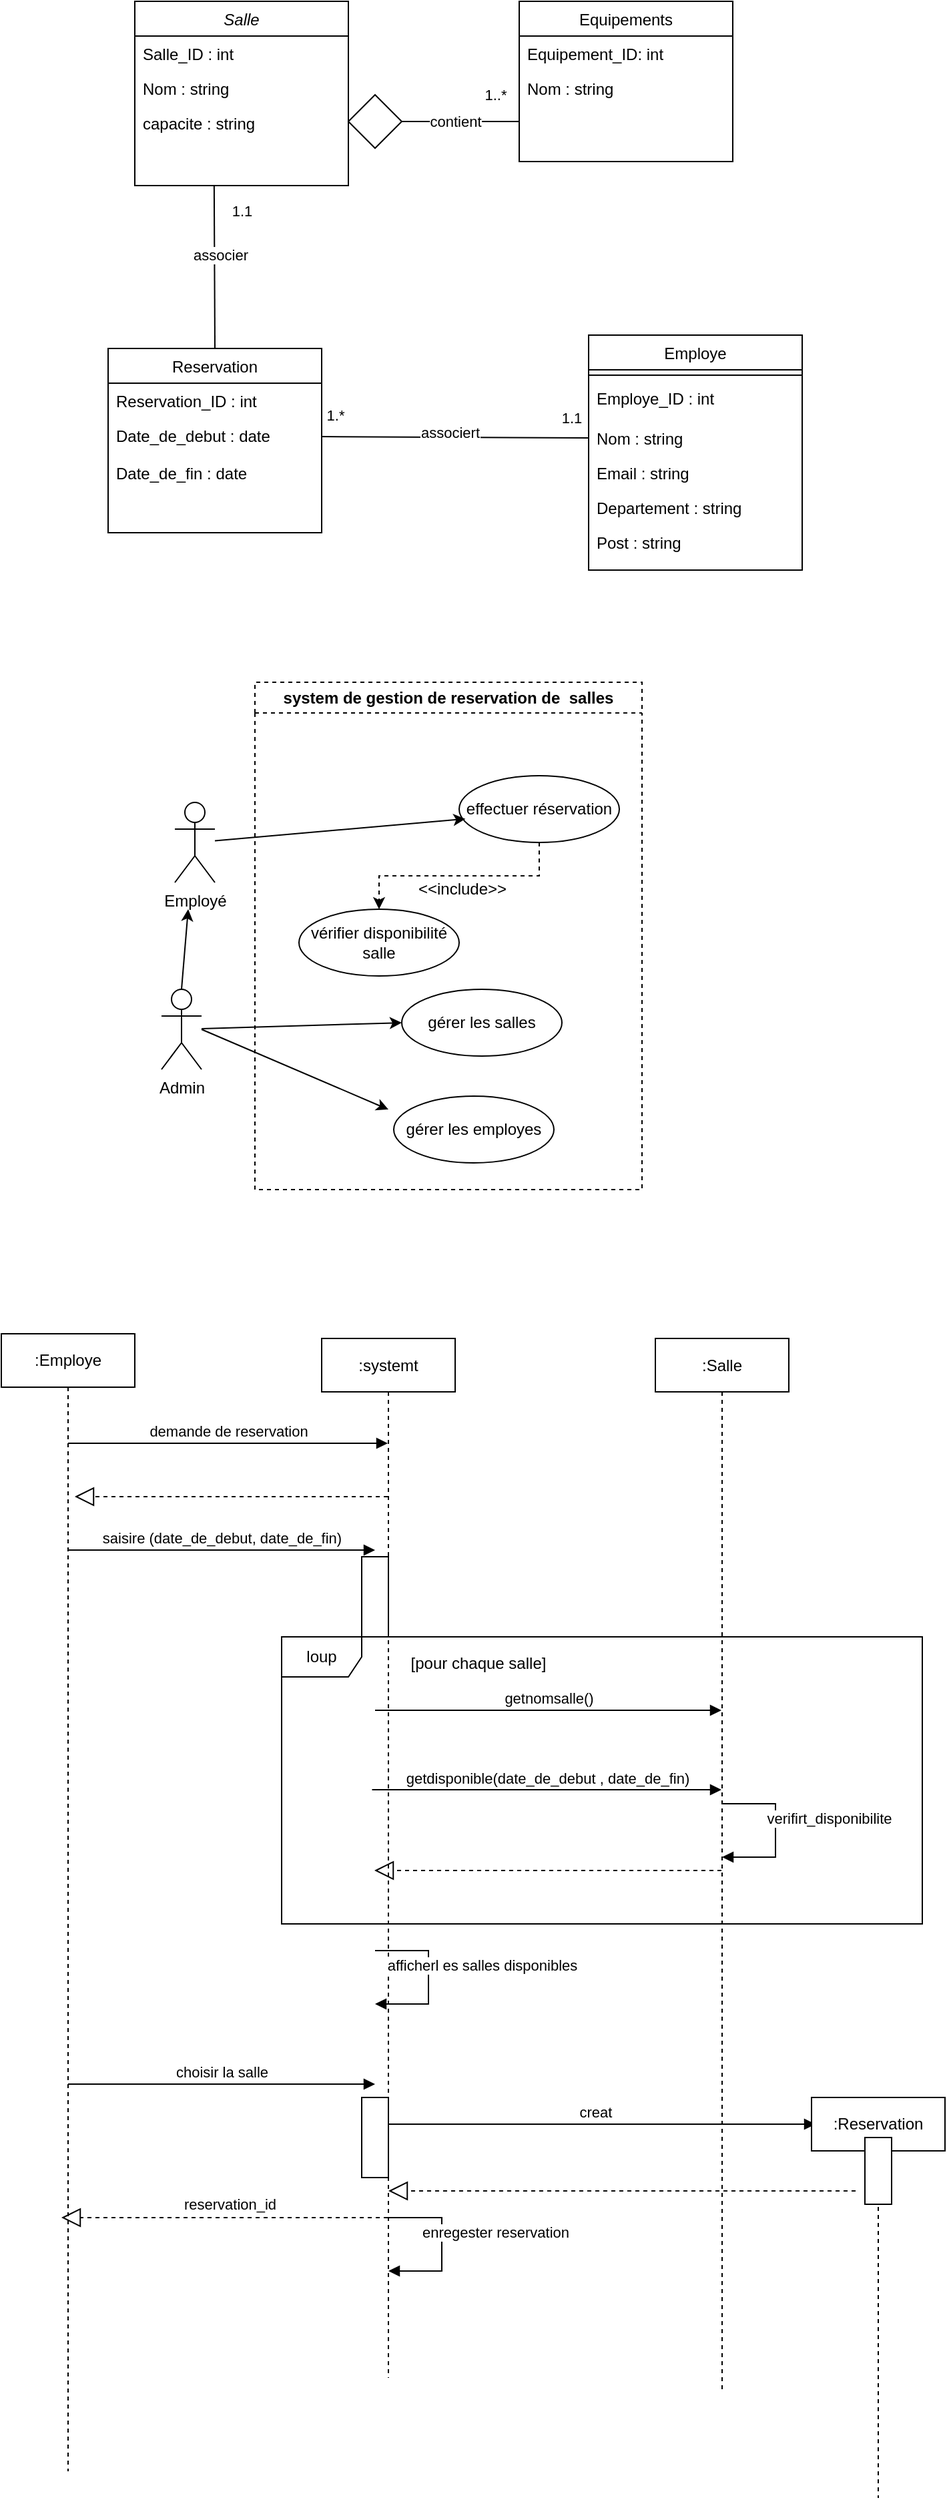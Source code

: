 <mxfile version="22.1.3" type="github">
  <diagram id="C5RBs43oDa-KdzZeNtuy" name="Page-1">
    <mxGraphModel dx="1434" dy="784" grid="1" gridSize="10" guides="1" tooltips="1" connect="1" arrows="1" fold="1" page="1" pageScale="1" pageWidth="1654" pageHeight="2336" math="0" shadow="0">
      <root>
        <mxCell id="WIyWlLk6GJQsqaUBKTNV-0" />
        <mxCell id="WIyWlLk6GJQsqaUBKTNV-1" parent="WIyWlLk6GJQsqaUBKTNV-0" />
        <mxCell id="zkfFHV4jXpPFQw0GAbJ--0" value="Salle" style="swimlane;fontStyle=2;align=center;verticalAlign=top;childLayout=stackLayout;horizontal=1;startSize=26;horizontalStack=0;resizeParent=1;resizeLast=0;collapsible=1;marginBottom=0;rounded=0;shadow=0;strokeWidth=1;" parent="WIyWlLk6GJQsqaUBKTNV-1" vertex="1">
          <mxGeometry x="220" y="120" width="160" height="138" as="geometry">
            <mxRectangle x="230" y="140" width="160" height="26" as="alternateBounds" />
          </mxGeometry>
        </mxCell>
        <mxCell id="zkfFHV4jXpPFQw0GAbJ--1" value="Salle_ID : int" style="text;align=left;verticalAlign=top;spacingLeft=4;spacingRight=4;overflow=hidden;rotatable=0;points=[[0,0.5],[1,0.5]];portConstraint=eastwest;" parent="zkfFHV4jXpPFQw0GAbJ--0" vertex="1">
          <mxGeometry y="26" width="160" height="26" as="geometry" />
        </mxCell>
        <mxCell id="zkfFHV4jXpPFQw0GAbJ--3" value="Nom : string" style="text;align=left;verticalAlign=top;spacingLeft=4;spacingRight=4;overflow=hidden;rotatable=0;points=[[0,0.5],[1,0.5]];portConstraint=eastwest;rounded=0;shadow=0;html=0;" parent="zkfFHV4jXpPFQw0GAbJ--0" vertex="1">
          <mxGeometry y="52" width="160" height="26" as="geometry" />
        </mxCell>
        <mxCell id="zkfFHV4jXpPFQw0GAbJ--5" value="capacite : string" style="text;align=left;verticalAlign=top;spacingLeft=4;spacingRight=4;overflow=hidden;rotatable=0;points=[[0,0.5],[1,0.5]];portConstraint=eastwest;" parent="zkfFHV4jXpPFQw0GAbJ--0" vertex="1">
          <mxGeometry y="78" width="160" height="26" as="geometry" />
        </mxCell>
        <mxCell id="zkfFHV4jXpPFQw0GAbJ--6" value="Reservation" style="swimlane;fontStyle=0;align=center;verticalAlign=top;childLayout=stackLayout;horizontal=1;startSize=26;horizontalStack=0;resizeParent=1;resizeLast=0;collapsible=1;marginBottom=0;rounded=0;shadow=0;strokeWidth=1;" parent="WIyWlLk6GJQsqaUBKTNV-1" vertex="1">
          <mxGeometry x="200" y="380" width="160" height="138" as="geometry">
            <mxRectangle x="130" y="380" width="160" height="26" as="alternateBounds" />
          </mxGeometry>
        </mxCell>
        <mxCell id="zkfFHV4jXpPFQw0GAbJ--7" value="Reservation_ID : int" style="text;align=left;verticalAlign=top;spacingLeft=4;spacingRight=4;overflow=hidden;rotatable=0;points=[[0,0.5],[1,0.5]];portConstraint=eastwest;" parent="zkfFHV4jXpPFQw0GAbJ--6" vertex="1">
          <mxGeometry y="26" width="160" height="26" as="geometry" />
        </mxCell>
        <mxCell id="zkfFHV4jXpPFQw0GAbJ--8" value="Date_de_debut : date" style="text;align=left;verticalAlign=top;spacingLeft=4;spacingRight=4;overflow=hidden;rotatable=0;points=[[0,0.5],[1,0.5]];portConstraint=eastwest;rounded=0;shadow=0;html=0;" parent="zkfFHV4jXpPFQw0GAbJ--6" vertex="1">
          <mxGeometry y="52" width="160" height="28" as="geometry" />
        </mxCell>
        <mxCell id="oUa_C6hBDwQFbahWpZWg-20" value="Date_de_fin : date" style="text;align=left;verticalAlign=top;spacingLeft=4;spacingRight=4;overflow=hidden;rotatable=0;points=[[0,0.5],[1,0.5]];portConstraint=eastwest;rounded=0;shadow=0;html=0;" parent="zkfFHV4jXpPFQw0GAbJ--6" vertex="1">
          <mxGeometry y="80" width="160" height="28" as="geometry" />
        </mxCell>
        <mxCell id="zkfFHV4jXpPFQw0GAbJ--13" value="Employe" style="swimlane;fontStyle=0;align=center;verticalAlign=top;childLayout=stackLayout;horizontal=1;startSize=26;horizontalStack=0;resizeParent=1;resizeLast=0;collapsible=1;marginBottom=0;rounded=0;shadow=0;strokeWidth=1;" parent="WIyWlLk6GJQsqaUBKTNV-1" vertex="1">
          <mxGeometry x="560" y="370" width="160" height="176" as="geometry">
            <mxRectangle x="340" y="380" width="170" height="26" as="alternateBounds" />
          </mxGeometry>
        </mxCell>
        <mxCell id="zkfFHV4jXpPFQw0GAbJ--15" value="" style="line;html=1;strokeWidth=1;align=left;verticalAlign=middle;spacingTop=-1;spacingLeft=3;spacingRight=3;rotatable=0;labelPosition=right;points=[];portConstraint=eastwest;" parent="zkfFHV4jXpPFQw0GAbJ--13" vertex="1">
          <mxGeometry y="26" width="160" height="8" as="geometry" />
        </mxCell>
        <mxCell id="zkfFHV4jXpPFQw0GAbJ--14" value="Employe_ID : int" style="text;align=left;verticalAlign=top;spacingLeft=4;spacingRight=4;overflow=hidden;rotatable=0;points=[[0,0.5],[1,0.5]];portConstraint=eastwest;" parent="zkfFHV4jXpPFQw0GAbJ--13" vertex="1">
          <mxGeometry y="34" width="160" height="30" as="geometry" />
        </mxCell>
        <mxCell id="oUa_C6hBDwQFbahWpZWg-21" value="Nom : string" style="text;align=left;verticalAlign=top;spacingLeft=4;spacingRight=4;overflow=hidden;rotatable=0;points=[[0,0.5],[1,0.5]];portConstraint=eastwest;" parent="zkfFHV4jXpPFQw0GAbJ--13" vertex="1">
          <mxGeometry y="64" width="160" height="26" as="geometry" />
        </mxCell>
        <mxCell id="oUa_C6hBDwQFbahWpZWg-23" value="Email : string" style="text;align=left;verticalAlign=top;spacingLeft=4;spacingRight=4;overflow=hidden;rotatable=0;points=[[0,0.5],[1,0.5]];portConstraint=eastwest;" parent="zkfFHV4jXpPFQw0GAbJ--13" vertex="1">
          <mxGeometry y="90" width="160" height="26" as="geometry" />
        </mxCell>
        <mxCell id="oUa_C6hBDwQFbahWpZWg-24" value="Departement : string" style="text;align=left;verticalAlign=top;spacingLeft=4;spacingRight=4;overflow=hidden;rotatable=0;points=[[0,0.5],[1,0.5]];portConstraint=eastwest;" parent="zkfFHV4jXpPFQw0GAbJ--13" vertex="1">
          <mxGeometry y="116" width="160" height="26" as="geometry" />
        </mxCell>
        <mxCell id="oUa_C6hBDwQFbahWpZWg-25" value="Post : string" style="text;align=left;verticalAlign=top;spacingLeft=4;spacingRight=4;overflow=hidden;rotatable=0;points=[[0,0.5],[1,0.5]];portConstraint=eastwest;" parent="zkfFHV4jXpPFQw0GAbJ--13" vertex="1">
          <mxGeometry y="142" width="160" height="26" as="geometry" />
        </mxCell>
        <mxCell id="zkfFHV4jXpPFQw0GAbJ--17" value="Equipements" style="swimlane;fontStyle=0;align=center;verticalAlign=top;childLayout=stackLayout;horizontal=1;startSize=26;horizontalStack=0;resizeParent=1;resizeLast=0;collapsible=1;marginBottom=0;rounded=0;shadow=0;strokeWidth=1;" parent="WIyWlLk6GJQsqaUBKTNV-1" vertex="1">
          <mxGeometry x="508" y="120" width="160" height="120" as="geometry">
            <mxRectangle x="550" y="140" width="160" height="26" as="alternateBounds" />
          </mxGeometry>
        </mxCell>
        <mxCell id="zkfFHV4jXpPFQw0GAbJ--18" value="Equipement_ID: int" style="text;align=left;verticalAlign=top;spacingLeft=4;spacingRight=4;overflow=hidden;rotatable=0;points=[[0,0.5],[1,0.5]];portConstraint=eastwest;" parent="zkfFHV4jXpPFQw0GAbJ--17" vertex="1">
          <mxGeometry y="26" width="160" height="26" as="geometry" />
        </mxCell>
        <mxCell id="zkfFHV4jXpPFQw0GAbJ--19" value="Nom : string" style="text;align=left;verticalAlign=top;spacingLeft=4;spacingRight=4;overflow=hidden;rotatable=0;points=[[0,0.5],[1,0.5]];portConstraint=eastwest;rounded=0;shadow=0;html=0;" parent="zkfFHV4jXpPFQw0GAbJ--17" vertex="1">
          <mxGeometry y="52" width="160" height="26" as="geometry" />
        </mxCell>
        <mxCell id="oUa_C6hBDwQFbahWpZWg-0" value="" style="rhombus;whiteSpace=wrap;html=1;" parent="WIyWlLk6GJQsqaUBKTNV-1" vertex="1">
          <mxGeometry x="380" y="190" width="40" height="40" as="geometry" />
        </mxCell>
        <mxCell id="oUa_C6hBDwQFbahWpZWg-1" value="" style="endArrow=none;html=1;rounded=0;entryX=1;entryY=0.5;entryDx=0;entryDy=0;" parent="WIyWlLk6GJQsqaUBKTNV-1" target="oUa_C6hBDwQFbahWpZWg-0" edge="1">
          <mxGeometry width="50" height="50" relative="1" as="geometry">
            <mxPoint x="508" y="210" as="sourcePoint" />
            <mxPoint x="430" y="210" as="targetPoint" />
            <Array as="points" />
          </mxGeometry>
        </mxCell>
        <mxCell id="oUa_C6hBDwQFbahWpZWg-5" value="contient" style="edgeLabel;html=1;align=center;verticalAlign=middle;resizable=0;points=[];" parent="oUa_C6hBDwQFbahWpZWg-1" vertex="1" connectable="0">
          <mxGeometry x="0.384" y="2" relative="1" as="geometry">
            <mxPoint x="13" y="-2" as="offset" />
          </mxGeometry>
        </mxCell>
        <mxCell id="oUa_C6hBDwQFbahWpZWg-9" value="1..*" style="edgeLabel;html=1;align=center;verticalAlign=middle;resizable=0;points=[];" parent="oUa_C6hBDwQFbahWpZWg-1" vertex="1" connectable="0">
          <mxGeometry x="-0.727" y="1" relative="1" as="geometry">
            <mxPoint x="-6" y="-21" as="offset" />
          </mxGeometry>
        </mxCell>
        <mxCell id="oUa_C6hBDwQFbahWpZWg-10" value="" style="endArrow=none;html=1;rounded=0;exitX=0.5;exitY=0;exitDx=0;exitDy=0;" parent="WIyWlLk6GJQsqaUBKTNV-1" source="zkfFHV4jXpPFQw0GAbJ--6" edge="1">
          <mxGeometry width="50" height="50" relative="1" as="geometry">
            <mxPoint x="279.44" y="340" as="sourcePoint" />
            <mxPoint x="279.44" y="258" as="targetPoint" />
          </mxGeometry>
        </mxCell>
        <mxCell id="oUa_C6hBDwQFbahWpZWg-11" value="associer" style="edgeLabel;html=1;align=center;verticalAlign=middle;resizable=0;points=[];" parent="oUa_C6hBDwQFbahWpZWg-10" vertex="1" connectable="0">
          <mxGeometry x="0.145" y="-4" relative="1" as="geometry">
            <mxPoint as="offset" />
          </mxGeometry>
        </mxCell>
        <mxCell id="oUa_C6hBDwQFbahWpZWg-12" value="1.1" style="edgeLabel;html=1;align=center;verticalAlign=middle;resizable=0;points=[];" parent="oUa_C6hBDwQFbahWpZWg-10" vertex="1" connectable="0">
          <mxGeometry x="0.692" y="4" relative="1" as="geometry">
            <mxPoint x="24" as="offset" />
          </mxGeometry>
        </mxCell>
        <mxCell id="oUa_C6hBDwQFbahWpZWg-13" value="1.*" style="edgeLabel;html=1;align=center;verticalAlign=middle;resizable=0;points=[];" parent="oUa_C6hBDwQFbahWpZWg-10" vertex="1" connectable="0">
          <mxGeometry x="-0.765" y="-2" relative="1" as="geometry">
            <mxPoint x="88" y="64" as="offset" />
          </mxGeometry>
        </mxCell>
        <mxCell id="oUa_C6hBDwQFbahWpZWg-29" value="" style="endArrow=none;html=1;rounded=0;exitX=1;exitY=0.5;exitDx=0;exitDy=0;entryX=0;entryY=0.5;entryDx=0;entryDy=0;" parent="WIyWlLk6GJQsqaUBKTNV-1" source="zkfFHV4jXpPFQw0GAbJ--8" target="oUa_C6hBDwQFbahWpZWg-21" edge="1">
          <mxGeometry width="50" height="50" relative="1" as="geometry">
            <mxPoint x="410" y="440" as="sourcePoint" />
            <mxPoint x="460" y="390" as="targetPoint" />
          </mxGeometry>
        </mxCell>
        <mxCell id="oUa_C6hBDwQFbahWpZWg-32" value="associert" style="edgeLabel;html=1;align=center;verticalAlign=middle;resizable=0;points=[];" parent="oUa_C6hBDwQFbahWpZWg-29" vertex="1" connectable="0">
          <mxGeometry x="-0.04" y="4" relative="1" as="geometry">
            <mxPoint as="offset" />
          </mxGeometry>
        </mxCell>
        <mxCell id="oUa_C6hBDwQFbahWpZWg-33" value="1.1" style="edgeLabel;html=1;align=center;verticalAlign=middle;resizable=0;points=[];" parent="WIyWlLk6GJQsqaUBKTNV-1" vertex="1" connectable="0">
          <mxGeometry x="489.996" y="359.996" as="geometry">
            <mxPoint x="57" y="72" as="offset" />
          </mxGeometry>
        </mxCell>
        <mxCell id="oUa_C6hBDwQFbahWpZWg-34" value="system de gestion de reservation de&amp;nbsp; salles" style="swimlane;whiteSpace=wrap;html=1;dashed=1;" parent="WIyWlLk6GJQsqaUBKTNV-1" vertex="1">
          <mxGeometry x="310" y="630" width="290" height="380" as="geometry" />
        </mxCell>
        <mxCell id="oUa_C6hBDwQFbahWpZWg-48" style="edgeStyle=orthogonalEdgeStyle;rounded=0;orthogonalLoop=1;jettySize=auto;html=1;exitX=0.5;exitY=1;exitDx=0;exitDy=0;entryX=0.5;entryY=0;entryDx=0;entryDy=0;dashed=1;" parent="oUa_C6hBDwQFbahWpZWg-34" source="oUa_C6hBDwQFbahWpZWg-40" target="oUa_C6hBDwQFbahWpZWg-41" edge="1">
          <mxGeometry relative="1" as="geometry" />
        </mxCell>
        <mxCell id="oUa_C6hBDwQFbahWpZWg-40" value="effectuer réservation" style="ellipse;whiteSpace=wrap;html=1;" parent="oUa_C6hBDwQFbahWpZWg-34" vertex="1">
          <mxGeometry x="153" y="70" width="120" height="50" as="geometry" />
        </mxCell>
        <mxCell id="oUa_C6hBDwQFbahWpZWg-41" value="vérifier disponibilité salle" style="ellipse;whiteSpace=wrap;html=1;" parent="oUa_C6hBDwQFbahWpZWg-34" vertex="1">
          <mxGeometry x="33" y="170" width="120" height="50" as="geometry" />
        </mxCell>
        <mxCell id="oUa_C6hBDwQFbahWpZWg-42" value="gérer les salles" style="ellipse;whiteSpace=wrap;html=1;" parent="oUa_C6hBDwQFbahWpZWg-34" vertex="1">
          <mxGeometry x="110" y="230" width="120" height="50" as="geometry" />
        </mxCell>
        <mxCell id="oUa_C6hBDwQFbahWpZWg-44" value="gérer les employes" style="ellipse;whiteSpace=wrap;html=1;" parent="oUa_C6hBDwQFbahWpZWg-34" vertex="1">
          <mxGeometry x="104" y="310" width="120" height="50" as="geometry" />
        </mxCell>
        <mxCell id="oUa_C6hBDwQFbahWpZWg-49" value="&amp;lt;&amp;lt;include&amp;gt;&amp;gt;" style="text;html=1;align=center;verticalAlign=middle;resizable=0;points=[];autosize=1;strokeColor=none;fillColor=none;" parent="oUa_C6hBDwQFbahWpZWg-34" vertex="1">
          <mxGeometry x="110" y="140" width="90" height="30" as="geometry" />
        </mxCell>
        <mxCell id="oUa_C6hBDwQFbahWpZWg-35" value="Employé" style="shape=umlActor;verticalLabelPosition=bottom;verticalAlign=top;html=1;outlineConnect=0;" parent="WIyWlLk6GJQsqaUBKTNV-1" vertex="1">
          <mxGeometry x="250" y="720" width="30" height="60" as="geometry" />
        </mxCell>
        <mxCell id="oUa_C6hBDwQFbahWpZWg-39" value="Admin" style="shape=umlActor;verticalLabelPosition=bottom;verticalAlign=top;html=1;outlineConnect=0;" parent="WIyWlLk6GJQsqaUBKTNV-1" vertex="1">
          <mxGeometry x="240" y="860" width="30" height="60" as="geometry" />
        </mxCell>
        <mxCell id="oUa_C6hBDwQFbahWpZWg-45" value="" style="endArrow=classic;html=1;rounded=0;entryX=0;entryY=0.5;entryDx=0;entryDy=0;" parent="WIyWlLk6GJQsqaUBKTNV-1" source="oUa_C6hBDwQFbahWpZWg-39" target="oUa_C6hBDwQFbahWpZWg-42" edge="1">
          <mxGeometry width="50" height="50" relative="1" as="geometry">
            <mxPoint x="618" y="880" as="sourcePoint" />
            <mxPoint x="350" y="890" as="targetPoint" />
          </mxGeometry>
        </mxCell>
        <mxCell id="oUa_C6hBDwQFbahWpZWg-46" value="" style="endArrow=classic;html=1;rounded=0;entryX=0.039;entryY=0.647;entryDx=0;entryDy=0;entryPerimeter=0;" parent="WIyWlLk6GJQsqaUBKTNV-1" source="oUa_C6hBDwQFbahWpZWg-35" target="oUa_C6hBDwQFbahWpZWg-40" edge="1">
          <mxGeometry width="50" height="50" relative="1" as="geometry">
            <mxPoint x="460" y="700" as="sourcePoint" />
            <mxPoint x="510" y="650" as="targetPoint" />
          </mxGeometry>
        </mxCell>
        <mxCell id="oUa_C6hBDwQFbahWpZWg-47" value="" style="endArrow=classic;html=1;rounded=0;" parent="WIyWlLk6GJQsqaUBKTNV-1" edge="1">
          <mxGeometry width="50" height="50" relative="1" as="geometry">
            <mxPoint x="270" y="890" as="sourcePoint" />
            <mxPoint x="410" y="950" as="targetPoint" />
          </mxGeometry>
        </mxCell>
        <mxCell id="oUa_C6hBDwQFbahWpZWg-51" value="" style="endArrow=classic;html=1;rounded=0;exitX=0.5;exitY=0;exitDx=0;exitDy=0;exitPerimeter=0;" parent="WIyWlLk6GJQsqaUBKTNV-1" source="oUa_C6hBDwQFbahWpZWg-39" edge="1">
          <mxGeometry width="50" height="50" relative="1" as="geometry">
            <mxPoint x="550" y="760" as="sourcePoint" />
            <mxPoint x="260" y="800" as="targetPoint" />
          </mxGeometry>
        </mxCell>
        <mxCell id="NV5YGoOuHQZ0cLicRWrP-4" value=":Employe" style="shape=umlLifeline;perimeter=lifelinePerimeter;whiteSpace=wrap;html=1;container=1;dropTarget=0;collapsible=0;recursiveResize=0;outlineConnect=0;portConstraint=eastwest;newEdgeStyle={&quot;curved&quot;:0,&quot;rounded&quot;:0};" vertex="1" parent="WIyWlLk6GJQsqaUBKTNV-1">
          <mxGeometry x="120" y="1118" width="100" height="852" as="geometry" />
        </mxCell>
        <mxCell id="NV5YGoOuHQZ0cLicRWrP-5" value=":systemt" style="shape=umlLifeline;perimeter=lifelinePerimeter;whiteSpace=wrap;html=1;container=1;dropTarget=0;collapsible=0;recursiveResize=0;outlineConnect=0;portConstraint=eastwest;newEdgeStyle={&quot;curved&quot;:0,&quot;rounded&quot;:0};" vertex="1" parent="WIyWlLk6GJQsqaUBKTNV-1">
          <mxGeometry x="360" y="1121.5" width="100" height="778.5" as="geometry" />
        </mxCell>
        <mxCell id="NV5YGoOuHQZ0cLicRWrP-6" value="demande de reservation" style="html=1;verticalAlign=bottom;endArrow=block;curved=0;rounded=0;" edge="1" parent="WIyWlLk6GJQsqaUBKTNV-1" target="NV5YGoOuHQZ0cLicRWrP-5">
          <mxGeometry width="80" relative="1" as="geometry">
            <mxPoint x="170" y="1200" as="sourcePoint" />
            <mxPoint x="250" y="1200" as="targetPoint" />
          </mxGeometry>
        </mxCell>
        <mxCell id="NV5YGoOuHQZ0cLicRWrP-7" value="" style="endArrow=block;dashed=1;endFill=0;endSize=12;html=1;rounded=0;" edge="1" parent="WIyWlLk6GJQsqaUBKTNV-1" source="NV5YGoOuHQZ0cLicRWrP-5">
          <mxGeometry width="160" relative="1" as="geometry">
            <mxPoint x="335.25" y="1240" as="sourcePoint" />
            <mxPoint x="175" y="1240" as="targetPoint" />
          </mxGeometry>
        </mxCell>
        <mxCell id="NV5YGoOuHQZ0cLicRWrP-8" value="saisire (date_de_debut, date_de_fin)" style="html=1;verticalAlign=bottom;endArrow=block;curved=0;rounded=0;" edge="1" parent="WIyWlLk6GJQsqaUBKTNV-1" source="NV5YGoOuHQZ0cLicRWrP-4">
          <mxGeometry width="80" relative="1" as="geometry">
            <mxPoint x="370" y="1280" as="sourcePoint" />
            <mxPoint x="400" y="1280" as="targetPoint" />
          </mxGeometry>
        </mxCell>
        <mxCell id="NV5YGoOuHQZ0cLicRWrP-9" value="" style="rounded=0;whiteSpace=wrap;html=1;" vertex="1" parent="WIyWlLk6GJQsqaUBKTNV-1">
          <mxGeometry x="390" y="1285" width="20" height="60" as="geometry" />
        </mxCell>
        <mxCell id="NV5YGoOuHQZ0cLicRWrP-12" value="loup" style="shape=umlFrame;whiteSpace=wrap;html=1;pointerEvents=0;" vertex="1" parent="WIyWlLk6GJQsqaUBKTNV-1">
          <mxGeometry x="330" y="1345" width="480" height="215" as="geometry" />
        </mxCell>
        <mxCell id="NV5YGoOuHQZ0cLicRWrP-13" value=":Salle" style="shape=umlLifeline;perimeter=lifelinePerimeter;whiteSpace=wrap;html=1;container=1;dropTarget=0;collapsible=0;recursiveResize=0;outlineConnect=0;portConstraint=eastwest;newEdgeStyle={&quot;curved&quot;:0,&quot;rounded&quot;:0};" vertex="1" parent="WIyWlLk6GJQsqaUBKTNV-1">
          <mxGeometry x="610" y="1121.5" width="100" height="788.5" as="geometry" />
        </mxCell>
        <mxCell id="NV5YGoOuHQZ0cLicRWrP-14" value="[pour chaque salle]" style="text;html=1;strokeColor=none;fillColor=none;align=center;verticalAlign=middle;whiteSpace=wrap;rounded=0;" vertex="1" parent="WIyWlLk6GJQsqaUBKTNV-1">
          <mxGeometry x="425" y="1350" width="105" height="30" as="geometry" />
        </mxCell>
        <mxCell id="NV5YGoOuHQZ0cLicRWrP-15" value="getnomsalle()" style="html=1;verticalAlign=bottom;endArrow=block;curved=0;rounded=0;" edge="1" parent="WIyWlLk6GJQsqaUBKTNV-1" target="NV5YGoOuHQZ0cLicRWrP-13">
          <mxGeometry width="80" relative="1" as="geometry">
            <mxPoint x="400" y="1400" as="sourcePoint" />
            <mxPoint x="480" y="1400" as="targetPoint" />
          </mxGeometry>
        </mxCell>
        <mxCell id="NV5YGoOuHQZ0cLicRWrP-17" value="getdisponible(date_de_debut , date_de_fin)" style="html=1;verticalAlign=bottom;endArrow=block;curved=0;rounded=0;" edge="1" parent="WIyWlLk6GJQsqaUBKTNV-1" target="NV5YGoOuHQZ0cLicRWrP-13">
          <mxGeometry width="80" relative="1" as="geometry">
            <mxPoint x="397.75" y="1459.5" as="sourcePoint" />
            <mxPoint x="652.25" y="1459.5" as="targetPoint" />
          </mxGeometry>
        </mxCell>
        <mxCell id="NV5YGoOuHQZ0cLicRWrP-19" value="" style="endArrow=block;dashed=1;endFill=0;endSize=12;html=1;rounded=0;" edge="1" parent="WIyWlLk6GJQsqaUBKTNV-1">
          <mxGeometry width="160" relative="1" as="geometry">
            <mxPoint x="659.5" y="1520" as="sourcePoint" />
            <mxPoint x="399.5" y="1520" as="targetPoint" />
            <Array as="points">
              <mxPoint x="490" y="1520" />
            </Array>
          </mxGeometry>
        </mxCell>
        <mxCell id="NV5YGoOuHQZ0cLicRWrP-23" value="verifirt_disponibilite" style="html=1;verticalAlign=bottom;endArrow=block;curved=0;rounded=0;" edge="1" parent="WIyWlLk6GJQsqaUBKTNV-1" source="NV5YGoOuHQZ0cLicRWrP-13" target="NV5YGoOuHQZ0cLicRWrP-13">
          <mxGeometry y="40" width="80" relative="1" as="geometry">
            <mxPoint x="660" y="1480" as="sourcePoint" />
            <mxPoint x="740" y="1480" as="targetPoint" />
            <Array as="points">
              <mxPoint x="700" y="1470" />
              <mxPoint x="700" y="1480" />
              <mxPoint x="700" y="1510" />
              <mxPoint x="670" y="1510" />
            </Array>
            <mxPoint as="offset" />
          </mxGeometry>
        </mxCell>
        <mxCell id="NV5YGoOuHQZ0cLicRWrP-24" value="afficherl es salles disponibles" style="html=1;verticalAlign=bottom;endArrow=block;curved=0;rounded=0;" edge="1" parent="WIyWlLk6GJQsqaUBKTNV-1">
          <mxGeometry y="40" width="80" relative="1" as="geometry">
            <mxPoint x="400" y="1580" as="sourcePoint" />
            <mxPoint x="400" y="1620" as="targetPoint" />
            <Array as="points">
              <mxPoint x="440" y="1580" />
              <mxPoint x="440" y="1590" />
              <mxPoint x="440" y="1620" />
              <mxPoint x="410" y="1620" />
            </Array>
            <mxPoint as="offset" />
          </mxGeometry>
        </mxCell>
        <mxCell id="NV5YGoOuHQZ0cLicRWrP-26" value="choisir la salle" style="html=1;verticalAlign=bottom;endArrow=block;curved=0;rounded=0;" edge="1" parent="WIyWlLk6GJQsqaUBKTNV-1">
          <mxGeometry width="80" relative="1" as="geometry">
            <mxPoint x="170" y="1680" as="sourcePoint" />
            <mxPoint x="400" y="1680" as="targetPoint" />
          </mxGeometry>
        </mxCell>
        <mxCell id="NV5YGoOuHQZ0cLicRWrP-27" value="creat" style="html=1;verticalAlign=bottom;endArrow=block;curved=0;rounded=0;" edge="1" parent="WIyWlLk6GJQsqaUBKTNV-1">
          <mxGeometry width="80" relative="1" as="geometry">
            <mxPoint x="400" y="1710" as="sourcePoint" />
            <mxPoint x="730" y="1710" as="targetPoint" />
          </mxGeometry>
        </mxCell>
        <mxCell id="NV5YGoOuHQZ0cLicRWrP-28" value=":Reservation" style="shape=umlLifeline;perimeter=lifelinePerimeter;whiteSpace=wrap;html=1;container=1;dropTarget=0;collapsible=0;recursiveResize=0;outlineConnect=0;portConstraint=eastwest;newEdgeStyle={&quot;curved&quot;:0,&quot;rounded&quot;:0};" vertex="1" parent="WIyWlLk6GJQsqaUBKTNV-1">
          <mxGeometry x="727" y="1690" width="100" height="300" as="geometry" />
        </mxCell>
        <mxCell id="NV5YGoOuHQZ0cLicRWrP-29" value="" style="rounded=0;whiteSpace=wrap;html=1;" vertex="1" parent="WIyWlLk6GJQsqaUBKTNV-1">
          <mxGeometry x="767" y="1720" width="20" height="50" as="geometry" />
        </mxCell>
        <mxCell id="NV5YGoOuHQZ0cLicRWrP-30" value="" style="rounded=0;whiteSpace=wrap;html=1;" vertex="1" parent="WIyWlLk6GJQsqaUBKTNV-1">
          <mxGeometry x="390" y="1690" width="20" height="60" as="geometry" />
        </mxCell>
        <mxCell id="NV5YGoOuHQZ0cLicRWrP-32" value="" style="endArrow=block;dashed=1;endFill=0;endSize=12;html=1;rounded=0;" edge="1" parent="WIyWlLk6GJQsqaUBKTNV-1" target="NV5YGoOuHQZ0cLicRWrP-5">
          <mxGeometry width="160" relative="1" as="geometry">
            <mxPoint x="760" y="1760" as="sourcePoint" />
            <mxPoint x="500" y="1760" as="targetPoint" />
            <Array as="points">
              <mxPoint x="590.5" y="1760" />
            </Array>
          </mxGeometry>
        </mxCell>
        <mxCell id="NV5YGoOuHQZ0cLicRWrP-33" value="" style="endArrow=block;dashed=1;endFill=0;endSize=12;html=1;rounded=0;" edge="1" parent="WIyWlLk6GJQsqaUBKTNV-1" source="NV5YGoOuHQZ0cLicRWrP-5">
          <mxGeometry width="160" relative="1" as="geometry">
            <mxPoint x="395" y="1780" as="sourcePoint" />
            <mxPoint x="165" y="1780" as="targetPoint" />
            <Array as="points" />
          </mxGeometry>
        </mxCell>
        <mxCell id="NV5YGoOuHQZ0cLicRWrP-35" value="reservation_id" style="edgeLabel;html=1;align=center;verticalAlign=middle;resizable=0;points=[];" vertex="1" connectable="0" parent="NV5YGoOuHQZ0cLicRWrP-33">
          <mxGeometry x="-0.096" relative="1" as="geometry">
            <mxPoint x="-8" y="-10" as="offset" />
          </mxGeometry>
        </mxCell>
        <mxCell id="NV5YGoOuHQZ0cLicRWrP-36" value="enregester reservation" style="html=1;verticalAlign=bottom;endArrow=block;curved=0;rounded=0;" edge="1" parent="WIyWlLk6GJQsqaUBKTNV-1">
          <mxGeometry y="40" width="80" relative="1" as="geometry">
            <mxPoint x="410" y="1780" as="sourcePoint" />
            <mxPoint x="410" y="1820" as="targetPoint" />
            <Array as="points">
              <mxPoint x="450" y="1780" />
              <mxPoint x="450" y="1790" />
              <mxPoint x="450" y="1820" />
              <mxPoint x="420" y="1820" />
            </Array>
            <mxPoint as="offset" />
          </mxGeometry>
        </mxCell>
      </root>
    </mxGraphModel>
  </diagram>
</mxfile>

